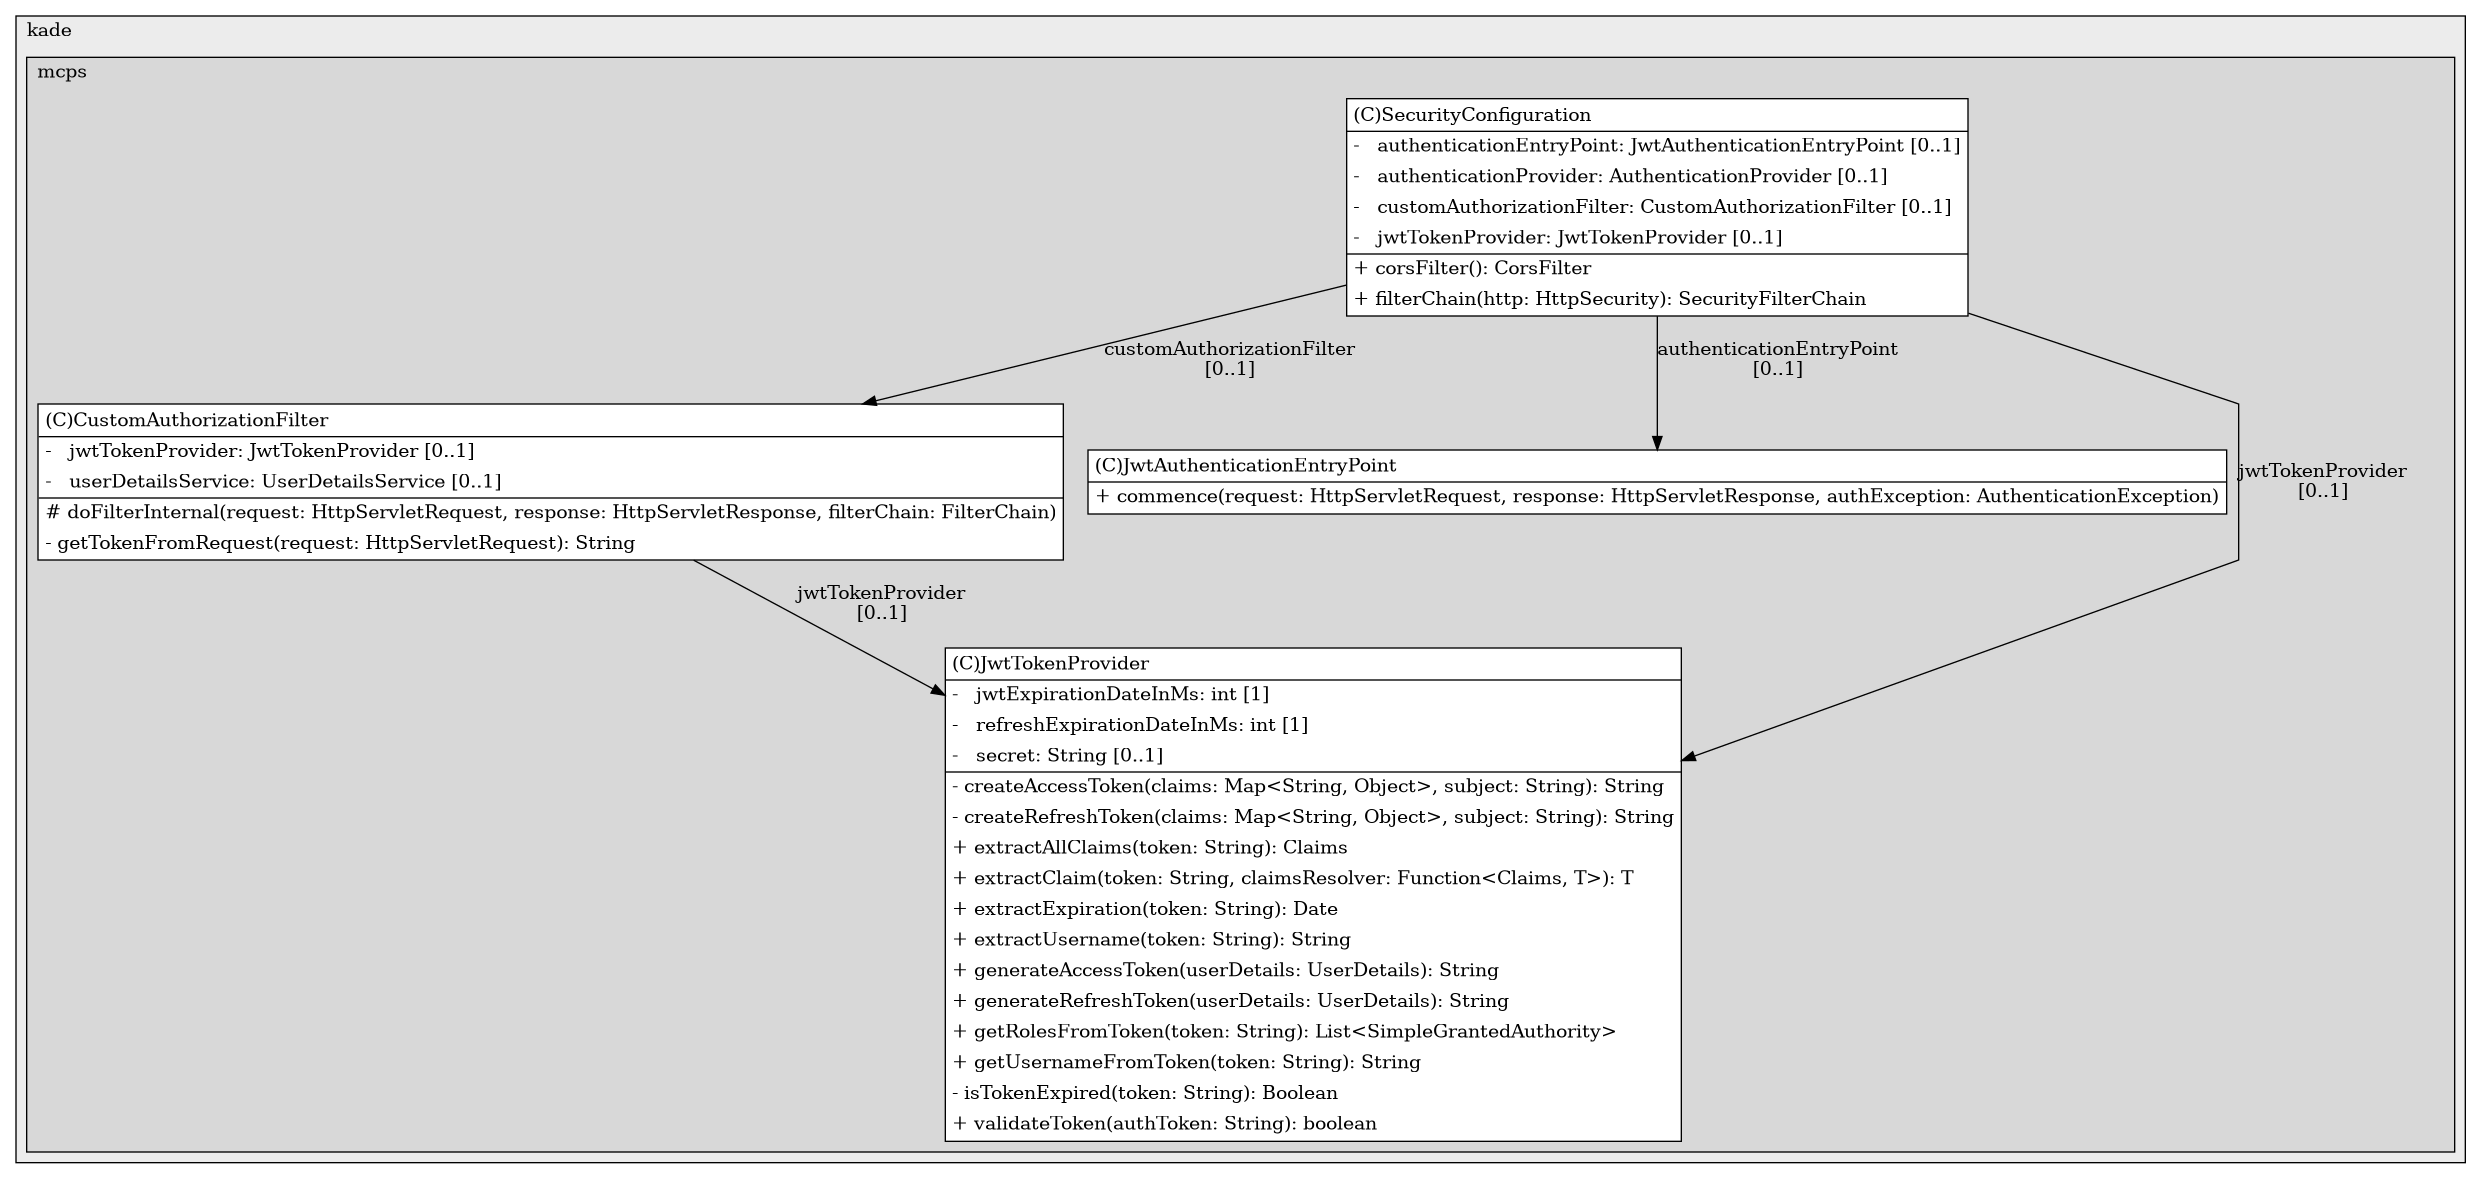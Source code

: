 @startuml

/' diagram meta data start
config=StructureConfiguration;
{
  "projectClassification": {
    "searchMode": "OpenProject", // OpenProject, AllProjects
    "includedProjects": "",
    "pathEndKeywords": "*.impl",
    "isClientPath": "",
    "isClientName": "",
    "isTestPath": "",
    "isTestName": "",
    "isMappingPath": "",
    "isMappingName": "",
    "isDataAccessPath": "",
    "isDataAccessName": "",
    "isDataStructurePath": "",
    "isDataStructureName": "",
    "isInterfaceStructuresPath": "",
    "isInterfaceStructuresName": "",
    "isEntryPointPath": "",
    "isEntryPointName": "",
    "treatFinalFieldsAsMandatory": false
  },
  "graphRestriction": {
    "classPackageExcludeFilter": "",
    "classPackageIncludeFilter": "",
    "classNameExcludeFilter": "",
    "classNameIncludeFilter": "",
    "methodNameExcludeFilter": "",
    "methodNameIncludeFilter": "",
    "removeByInheritance": "", // inheritance/annotation based filtering is done in a second step
    "removeByAnnotation": "",
    "removeByClassPackage": "", // cleanup the graph after inheritance/annotation based filtering is done
    "removeByClassName": "",
    "cutMappings": false,
    "cutEnum": true,
    "cutTests": true,
    "cutClient": true,
    "cutDataAccess": true,
    "cutInterfaceStructures": true,
    "cutDataStructures": true,
    "cutGetterAndSetter": true,
    "cutConstructors": true
  },
  "graphTraversal": {
    "forwardDepth": 3,
    "backwardDepth": 3,
    "classPackageExcludeFilter": "",
    "classPackageIncludeFilter": "",
    "classNameExcludeFilter": "",
    "classNameIncludeFilter": "",
    "methodNameExcludeFilter": "",
    "methodNameIncludeFilter": "",
    "hideMappings": false,
    "hideDataStructures": false,
    "hidePrivateMethods": true,
    "hideInterfaceCalls": true, // indirection: implementation -> interface (is hidden) -> implementation
    "onlyShowApplicationEntryPoints": false, // root node is included
    "useMethodCallsForStructureDiagram": "ForwardOnly" // ForwardOnly, BothDirections, No
  },
  "details": {
    "aggregation": "GroupByClass", // ByClass, GroupByClass, None
    "showClassGenericTypes": true,
    "showMethods": true,
    "showMethodParameterNames": true,
    "showMethodParameterTypes": true,
    "showMethodReturnType": true,
    "showPackageLevels": 2,
    "showDetailedClassStructure": true
  },
  "rootClass": "com.kade.mcps.config.SecurityConfiguration",
  "extensionCallbackMethod": "" // qualified.class.name#methodName - signature: public static String method(String)
}
diagram meta data end '/



digraph g {
    rankdir="TB"
    splines=polyline
    

'nodes 
subgraph cluster_3284055 { 
   	label=kade
	labeljust=l
	fillcolor="#ececec"
	style=filled
   
   subgraph cluster_1376761520 { 
   	label=mcps
	labeljust=l
	fillcolor="#d8d8d8"
	style=filled
   
   CustomAuthorizationFilter1766161757[
	label=<<TABLE BORDER="1" CELLBORDER="0" CELLPADDING="4" CELLSPACING="0">
<TR><TD ALIGN="LEFT" >(C)CustomAuthorizationFilter</TD></TR>
<HR/>
<TR><TD ALIGN="LEFT" >-   jwtTokenProvider: JwtTokenProvider [0..1]</TD></TR>
<TR><TD ALIGN="LEFT" >-   userDetailsService: UserDetailsService [0..1]</TD></TR>
<HR/>
<TR><TD ALIGN="LEFT" ># doFilterInternal(request: HttpServletRequest, response: HttpServletResponse, filterChain: FilterChain)</TD></TR>
<TR><TD ALIGN="LEFT" >- getTokenFromRequest(request: HttpServletRequest): String</TD></TR>
</TABLE>>
	style=filled
	margin=0
	shape=plaintext
	fillcolor="#FFFFFF"
];

JwtAuthenticationEntryPoint900927403[
	label=<<TABLE BORDER="1" CELLBORDER="0" CELLPADDING="4" CELLSPACING="0">
<TR><TD ALIGN="LEFT" >(C)JwtAuthenticationEntryPoint</TD></TR>
<HR/>
<TR><TD ALIGN="LEFT" >+ commence(request: HttpServletRequest, response: HttpServletResponse, authException: AuthenticationException)</TD></TR>
</TABLE>>
	style=filled
	margin=0
	shape=plaintext
	fillcolor="#FFFFFF"
];

JwtTokenProvider900927403[
	label=<<TABLE BORDER="1" CELLBORDER="0" CELLPADDING="4" CELLSPACING="0">
<TR><TD ALIGN="LEFT" >(C)JwtTokenProvider</TD></TR>
<HR/>
<TR><TD ALIGN="LEFT" >-   jwtExpirationDateInMs: int [1]</TD></TR>
<TR><TD ALIGN="LEFT" >-   refreshExpirationDateInMs: int [1]</TD></TR>
<TR><TD ALIGN="LEFT" >-   secret: String [0..1]</TD></TR>
<HR/>
<TR><TD ALIGN="LEFT" >- createAccessToken(claims: Map&lt;String, Object&gt;, subject: String): String</TD></TR>
<TR><TD ALIGN="LEFT" >- createRefreshToken(claims: Map&lt;String, Object&gt;, subject: String): String</TD></TR>
<TR><TD ALIGN="LEFT" >+ extractAllClaims(token: String): Claims</TD></TR>
<TR><TD ALIGN="LEFT" >+ extractClaim(token: String, claimsResolver: Function&lt;Claims, T&gt;): T</TD></TR>
<TR><TD ALIGN="LEFT" >+ extractExpiration(token: String): Date</TD></TR>
<TR><TD ALIGN="LEFT" >+ extractUsername(token: String): String</TD></TR>
<TR><TD ALIGN="LEFT" >+ generateAccessToken(userDetails: UserDetails): String</TD></TR>
<TR><TD ALIGN="LEFT" >+ generateRefreshToken(userDetails: UserDetails): String</TD></TR>
<TR><TD ALIGN="LEFT" >+ getRolesFromToken(token: String): List&lt;SimpleGrantedAuthority&gt;</TD></TR>
<TR><TD ALIGN="LEFT" >+ getUsernameFromToken(token: String): String</TD></TR>
<TR><TD ALIGN="LEFT" >- isTokenExpired(token: String): Boolean</TD></TR>
<TR><TD ALIGN="LEFT" >+ validateToken(authToken: String): boolean</TD></TR>
</TABLE>>
	style=filled
	margin=0
	shape=plaintext
	fillcolor="#FFFFFF"
];

SecurityConfiguration1846461843[
	label=<<TABLE BORDER="1" CELLBORDER="0" CELLPADDING="4" CELLSPACING="0">
<TR><TD ALIGN="LEFT" >(C)SecurityConfiguration</TD></TR>
<HR/>
<TR><TD ALIGN="LEFT" >-   authenticationEntryPoint: JwtAuthenticationEntryPoint [0..1]</TD></TR>
<TR><TD ALIGN="LEFT" >-   authenticationProvider: AuthenticationProvider [0..1]</TD></TR>
<TR><TD ALIGN="LEFT" >-   customAuthorizationFilter: CustomAuthorizationFilter [0..1]</TD></TR>
<TR><TD ALIGN="LEFT" >-   jwtTokenProvider: JwtTokenProvider [0..1]</TD></TR>
<HR/>
<TR><TD ALIGN="LEFT" >+ corsFilter(): CorsFilter</TD></TR>
<TR><TD ALIGN="LEFT" >+ filterChain(http: HttpSecurity): SecurityFilterChain</TD></TR>
</TABLE>>
	style=filled
	margin=0
	shape=plaintext
	fillcolor="#FFFFFF"
];
} 
} 

'edges    
CustomAuthorizationFilter1766161757 -> JwtTokenProvider900927403[label="jwtTokenProvider
[0..1]"];
SecurityConfiguration1846461843 -> CustomAuthorizationFilter1766161757[label="customAuthorizationFilter
[0..1]"];
SecurityConfiguration1846461843 -> JwtAuthenticationEntryPoint900927403[label="authenticationEntryPoint
[0..1]"];
SecurityConfiguration1846461843 -> JwtTokenProvider900927403[label="jwtTokenProvider
[0..1]"];
    
}
@enduml